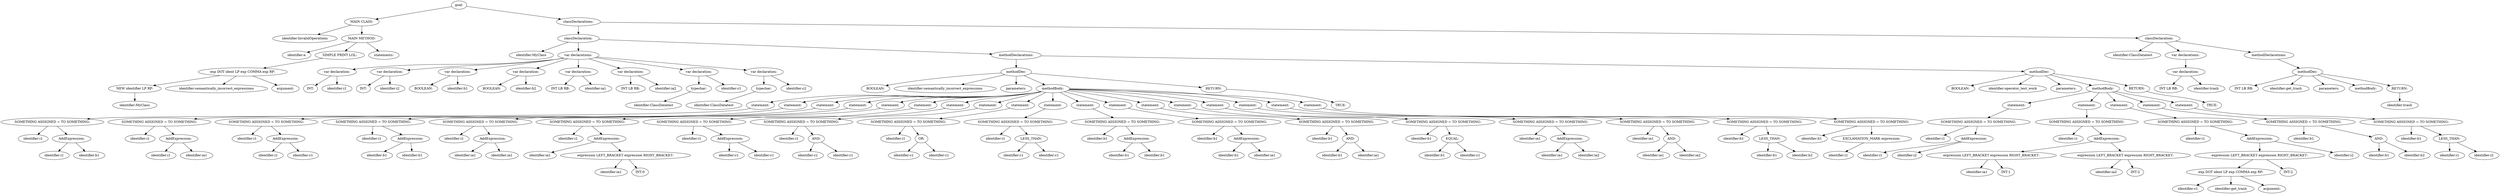 digraph {
n0 [label="goal:"];
n1 [label="MAIN CLASS:"];
n2 [label="identifier:InvalidOperations"];
n1 -> n2
n3 [label="MAIN METHOD:"];
n4 [label="identifier:a"];
n3 -> n4
n5 [label="SIMPLE PRINT LOL:"];
n6 [label="exp DOT ident LP exp COMMA exp RP:"];
n7 [label="NEW identifier LP RP:"];
n8 [label="identifier:MyClass"];
n7 -> n8
n6 -> n7
n9 [label="identifier:semantically_incorrect_expressions"];
n6 -> n9
n10 [label="argument:"];
n6 -> n10
n5 -> n6
n3 -> n5
n11 [label="statements:"];
n3 -> n11
n1 -> n3
n0 -> n1
n12 [label="classDeclarations:"];
n13 [label="classDeclaration:"];
n14 [label="identifier:MyClass"];
n13 -> n14
n15 [label="var declarations:"];
n16 [label="var declaration:"];
n17 [label="INT:"];
n16 -> n17
n18 [label="identifier:i1"];
n16 -> n18
n15 -> n16
n19 [label="var declaration:"];
n20 [label="INT:"];
n19 -> n20
n21 [label="identifier:i2"];
n19 -> n21
n15 -> n19
n22 [label="var declaration:"];
n23 [label="BOOLEAN:"];
n22 -> n23
n24 [label="identifier:b1"];
n22 -> n24
n15 -> n22
n25 [label="var declaration:"];
n26 [label="BOOLEAN:"];
n25 -> n26
n27 [label="identifier:b2"];
n25 -> n27
n15 -> n25
n28 [label="var declaration:"];
n29 [label="INT LB RB:"];
n28 -> n29
n30 [label="identifier:ia1"];
n28 -> n30
n15 -> n28
n31 [label="var declaration:"];
n32 [label="INT LB RB:"];
n31 -> n32
n33 [label="identifier:ia2"];
n31 -> n33
n15 -> n31
n34 [label="var declaration:"];
n35 [label="typechar:"];
n36 [label="identifier:ClassDatatest"];
n35 -> n36
n34 -> n35
n37 [label="identifier:c1"];
n34 -> n37
n15 -> n34
n38 [label="var declaration:"];
n39 [label="typechar:"];
n40 [label="identifier:ClassDatatest"];
n39 -> n40
n38 -> n39
n41 [label="identifier:c2"];
n38 -> n41
n15 -> n38
n13 -> n15
n42 [label="methodDeclarations:"];
n43 [label="methodDec:"];
n44 [label="BOOLEAN:"];
n43 -> n44
n45 [label="identifier:semantically_incorrect_expressions"];
n43 -> n45
n46 [label="parameters:"];
n43 -> n46
n47 [label="methodBody:"];
n48 [label="statement:"];
n49 [label="SOMETHING ASSIGNED = TO SOMETHING:"];
n50 [label="identifier:i1"];
n49 -> n50
n51 [label="AddExpression:"];
n52 [label="identifier:i1"];
n51 -> n52
n53 [label="identifier:b1"];
n51 -> n53
n49 -> n51
n48 -> n49
n47 -> n48
n54 [label="statement:"];
n55 [label="SOMETHING ASSIGNED = TO SOMETHING:"];
n56 [label="identifier:i1"];
n55 -> n56
n57 [label="AddExpression:"];
n58 [label="identifier:i1"];
n57 -> n58
n59 [label="identifier:ia1"];
n57 -> n59
n55 -> n57
n54 -> n55
n47 -> n54
n60 [label="statement:"];
n61 [label="SOMETHING ASSIGNED = TO SOMETHING:"];
n62 [label="identifier:i1"];
n61 -> n62
n63 [label="AddExpression:"];
n64 [label="identifier:i1"];
n63 -> n64
n65 [label="identifier:c1"];
n63 -> n65
n61 -> n63
n60 -> n61
n47 -> n60
n66 [label="statement:"];
n67 [label="SOMETHING ASSIGNED = TO SOMETHING:"];
n68 [label="identifier:i1"];
n67 -> n68
n69 [label="AddExpression:"];
n70 [label="identifier:b1"];
n69 -> n70
n71 [label="identifier:b1"];
n69 -> n71
n67 -> n69
n66 -> n67
n47 -> n66
n72 [label="statement:"];
n73 [label="SOMETHING ASSIGNED = TO SOMETHING:"];
n74 [label="identifier:i1"];
n73 -> n74
n75 [label="AddExpression:"];
n76 [label="identifier:ia1"];
n75 -> n76
n77 [label="identifier:ia1"];
n75 -> n77
n73 -> n75
n72 -> n73
n47 -> n72
n78 [label="statement:"];
n79 [label="SOMETHING ASSIGNED = TO SOMETHING:"];
n80 [label="identifier:i1"];
n79 -> n80
n81 [label="AddExpression:"];
n82 [label="identifier:ia1"];
n81 -> n82
n83 [label="expression LEFT_BRACKET expression RIGHT_BRACKET:"];
n84 [label="identifier:ia1"];
n83 -> n84
n85 [label="INT:0"];
n83 -> n85
n81 -> n83
n79 -> n81
n78 -> n79
n47 -> n78
n86 [label="statement:"];
n87 [label="SOMETHING ASSIGNED = TO SOMETHING:"];
n88 [label="identifier:i1"];
n87 -> n88
n89 [label="AddExpression:"];
n90 [label="identifier:c1"];
n89 -> n90
n91 [label="identifier:c1"];
n89 -> n91
n87 -> n89
n86 -> n87
n47 -> n86
n92 [label="statement:"];
n93 [label="SOMETHING ASSIGNED = TO SOMETHING:"];
n94 [label="identifier:i1"];
n93 -> n94
n95 [label="AND:"];
n96 [label="identifier:c1"];
n95 -> n96
n97 [label="identifier:c1"];
n95 -> n97
n93 -> n95
n92 -> n93
n47 -> n92
n98 [label="statement:"];
n99 [label="SOMETHING ASSIGNED = TO SOMETHING:"];
n100 [label="identifier:i1"];
n99 -> n100
n101 [label="OR:"];
n102 [label="identifier:c1"];
n101 -> n102
n103 [label="identifier:c1"];
n101 -> n103
n99 -> n101
n98 -> n99
n47 -> n98
n104 [label="statement:"];
n105 [label="SOMETHING ASSIGNED = TO SOMETHING:"];
n106 [label="identifier:i1"];
n105 -> n106
n107 [label="LESS_THAN:"];
n108 [label="identifier:c1"];
n107 -> n108
n109 [label="identifier:c1"];
n107 -> n109
n105 -> n107
n104 -> n105
n47 -> n104
n110 [label="statement:"];
n111 [label="SOMETHING ASSIGNED = TO SOMETHING:"];
n112 [label="identifier:b1"];
n111 -> n112
n113 [label="AddExpression:"];
n114 [label="identifier:b1"];
n113 -> n114
n115 [label="identifier:b1"];
n113 -> n115
n111 -> n113
n110 -> n111
n47 -> n110
n116 [label="statement:"];
n117 [label="SOMETHING ASSIGNED = TO SOMETHING:"];
n118 [label="identifier:b1"];
n117 -> n118
n119 [label="AddExpression:"];
n120 [label="identifier:b1"];
n119 -> n120
n121 [label="identifier:ia1"];
n119 -> n121
n117 -> n119
n116 -> n117
n47 -> n116
n122 [label="statement:"];
n123 [label="SOMETHING ASSIGNED = TO SOMETHING:"];
n124 [label="identifier:b1"];
n123 -> n124
n125 [label="AND:"];
n126 [label="identifier:b1"];
n125 -> n126
n127 [label="identifier:ia1"];
n125 -> n127
n123 -> n125
n122 -> n123
n47 -> n122
n128 [label="statement:"];
n129 [label="SOMETHING ASSIGNED = TO SOMETHING:"];
n130 [label="identifier:b1"];
n129 -> n130
n131 [label="EQUAL:"];
n132 [label="identifier:b1"];
n131 -> n132
n133 [label="identifier:c1"];
n131 -> n133
n129 -> n131
n128 -> n129
n47 -> n128
n134 [label="statement:"];
n135 [label="SOMETHING ASSIGNED = TO SOMETHING:"];
n136 [label="identifier:ia1"];
n135 -> n136
n137 [label="AddExpression:"];
n138 [label="identifier:ia1"];
n137 -> n138
n139 [label="identifier:ia2"];
n137 -> n139
n135 -> n137
n134 -> n135
n47 -> n134
n140 [label="statement:"];
n141 [label="SOMETHING ASSIGNED = TO SOMETHING:"];
n142 [label="identifier:ia1"];
n141 -> n142
n143 [label="AND:"];
n144 [label="identifier:ia1"];
n143 -> n144
n145 [label="identifier:ia2"];
n143 -> n145
n141 -> n143
n140 -> n141
n47 -> n140
n146 [label="statement:"];
n147 [label="SOMETHING ASSIGNED = TO SOMETHING:"];
n148 [label="identifier:b1"];
n147 -> n148
n149 [label="LESS_THAN:"];
n150 [label="identifier:b1"];
n149 -> n150
n151 [label="identifier:b2"];
n149 -> n151
n147 -> n149
n146 -> n147
n47 -> n146
n152 [label="statement:"];
n153 [label="SOMETHING ASSIGNED = TO SOMETHING:"];
n154 [label="identifier:b1"];
n153 -> n154
n155 [label="EXCLAMATION_MARK expression:"];
n156 [label="identifier:i1"];
n155 -> n156
n153 -> n155
n152 -> n153
n47 -> n152
n43 -> n47
n157 [label="RETURN:"];
n158 [label="TRUE:"];
n157 -> n158
n43 -> n157
n42 -> n43
n159 [label="methodDec:"];
n160 [label="BOOLEAN:"];
n159 -> n160
n161 [label="identifier:operator_test_work"];
n159 -> n161
n162 [label="parameters:"];
n159 -> n162
n163 [label="methodBody:"];
n164 [label="statement:"];
n165 [label="SOMETHING ASSIGNED = TO SOMETHING:"];
n166 [label="identifier:i1"];
n165 -> n166
n167 [label="AddExpression:"];
n168 [label="identifier:i1"];
n167 -> n168
n169 [label="identifier:i2"];
n167 -> n169
n165 -> n167
n164 -> n165
n163 -> n164
n170 [label="statement:"];
n171 [label="SOMETHING ASSIGNED = TO SOMETHING:"];
n172 [label="identifier:i1"];
n171 -> n172
n173 [label="AddExpression:"];
n174 [label="expression LEFT_BRACKET expression RIGHT_BRACKET:"];
n175 [label="identifier:ia1"];
n174 -> n175
n176 [label="INT:1"];
n174 -> n176
n173 -> n174
n177 [label="expression LEFT_BRACKET expression RIGHT_BRACKET:"];
n178 [label="identifier:ia2"];
n177 -> n178
n179 [label="INT:2"];
n177 -> n179
n173 -> n177
n171 -> n173
n170 -> n171
n163 -> n170
n180 [label="statement:"];
n181 [label="SOMETHING ASSIGNED = TO SOMETHING:"];
n182 [label="identifier:i1"];
n181 -> n182
n183 [label="AddExpression:"];
n184 [label="expression LEFT_BRACKET expression RIGHT_BRACKET:"];
n185 [label="exp DOT ident LP exp COMMA exp RP:"];
n186 [label="identifier:c1"];
n185 -> n186
n187 [label="identifier:get_trash"];
n185 -> n187
n188 [label="argument:"];
n185 -> n188
n184 -> n185
n189 [label="INT:2"];
n184 -> n189
n183 -> n184
n190 [label="identifier:i2"];
n183 -> n190
n181 -> n183
n180 -> n181
n163 -> n180
n191 [label="statement:"];
n192 [label="SOMETHING ASSIGNED = TO SOMETHING:"];
n193 [label="identifier:b1"];
n192 -> n193
n194 [label="AND:"];
n195 [label="identifier:b1"];
n194 -> n195
n196 [label="identifier:b2"];
n194 -> n196
n192 -> n194
n191 -> n192
n163 -> n191
n197 [label="statement:"];
n198 [label="SOMETHING ASSIGNED = TO SOMETHING:"];
n199 [label="identifier:b1"];
n198 -> n199
n200 [label="LESS_THAN:"];
n201 [label="identifier:i1"];
n200 -> n201
n202 [label="identifier:i2"];
n200 -> n202
n198 -> n200
n197 -> n198
n163 -> n197
n159 -> n163
n203 [label="RETURN:"];
n204 [label="TRUE:"];
n203 -> n204
n159 -> n203
n42 -> n159
n13 -> n42
n12 -> n13
n205 [label="classDeclaration:"];
n206 [label="identifier:ClassDatatest"];
n205 -> n206
n207 [label="var declarations:"];
n208 [label="var declaration:"];
n209 [label="INT LB RB:"];
n208 -> n209
n210 [label="identifier:trash"];
n208 -> n210
n207 -> n208
n205 -> n207
n211 [label="methodDeclarations:"];
n212 [label="methodDec:"];
n213 [label="INT LB RB:"];
n212 -> n213
n214 [label="identifier:get_trash"];
n212 -> n214
n215 [label="parameters:"];
n212 -> n215
n216 [label="methodBody:"];
n212 -> n216
n217 [label="RETURN:"];
n218 [label="identifier:trash"];
n217 -> n218
n212 -> n217
n211 -> n212
n205 -> n211
n12 -> n205
n0 -> n12
}
